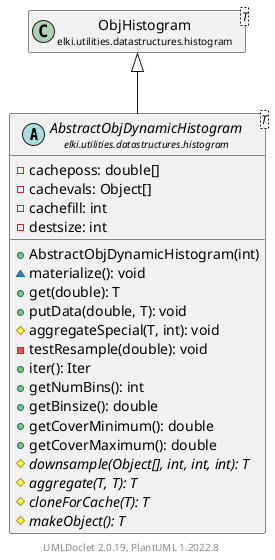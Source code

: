 @startuml
    remove .*\.(Instance|Par|Parameterizer|Factory)$
    set namespaceSeparator none
    hide empty fields
    hide empty methods

    abstract class "<size:14>AbstractObjDynamicHistogram\n<size:10>elki.utilities.datastructures.histogram" as elki.utilities.datastructures.histogram.AbstractObjDynamicHistogram<T> [[AbstractObjDynamicHistogram.html]] {
        -cacheposs: double[]
        -cachevals: Object[]
        -cachefill: int
        -destsize: int
        +AbstractObjDynamicHistogram(int)
        ~materialize(): void
        +get(double): T
        +putData(double, T): void
        #aggregateSpecial(T, int): void
        -testResample(double): void
        +iter(): Iter
        +getNumBins(): int
        +getBinsize(): double
        +getCoverMinimum(): double
        +getCoverMaximum(): double
        {abstract} #downsample(Object[], int, int, int): T
        {abstract} #aggregate(T, T): T
        {abstract} #cloneForCache(T): T
        {abstract} #makeObject(): T
    }

    class "<size:14>ObjHistogram\n<size:10>elki.utilities.datastructures.histogram" as elki.utilities.datastructures.histogram.ObjHistogram<T> [[ObjHistogram.html]]

    elki.utilities.datastructures.histogram.ObjHistogram <|-- elki.utilities.datastructures.histogram.AbstractObjDynamicHistogram

    center footer UMLDoclet 2.0.19, PlantUML 1.2022.8
@enduml
